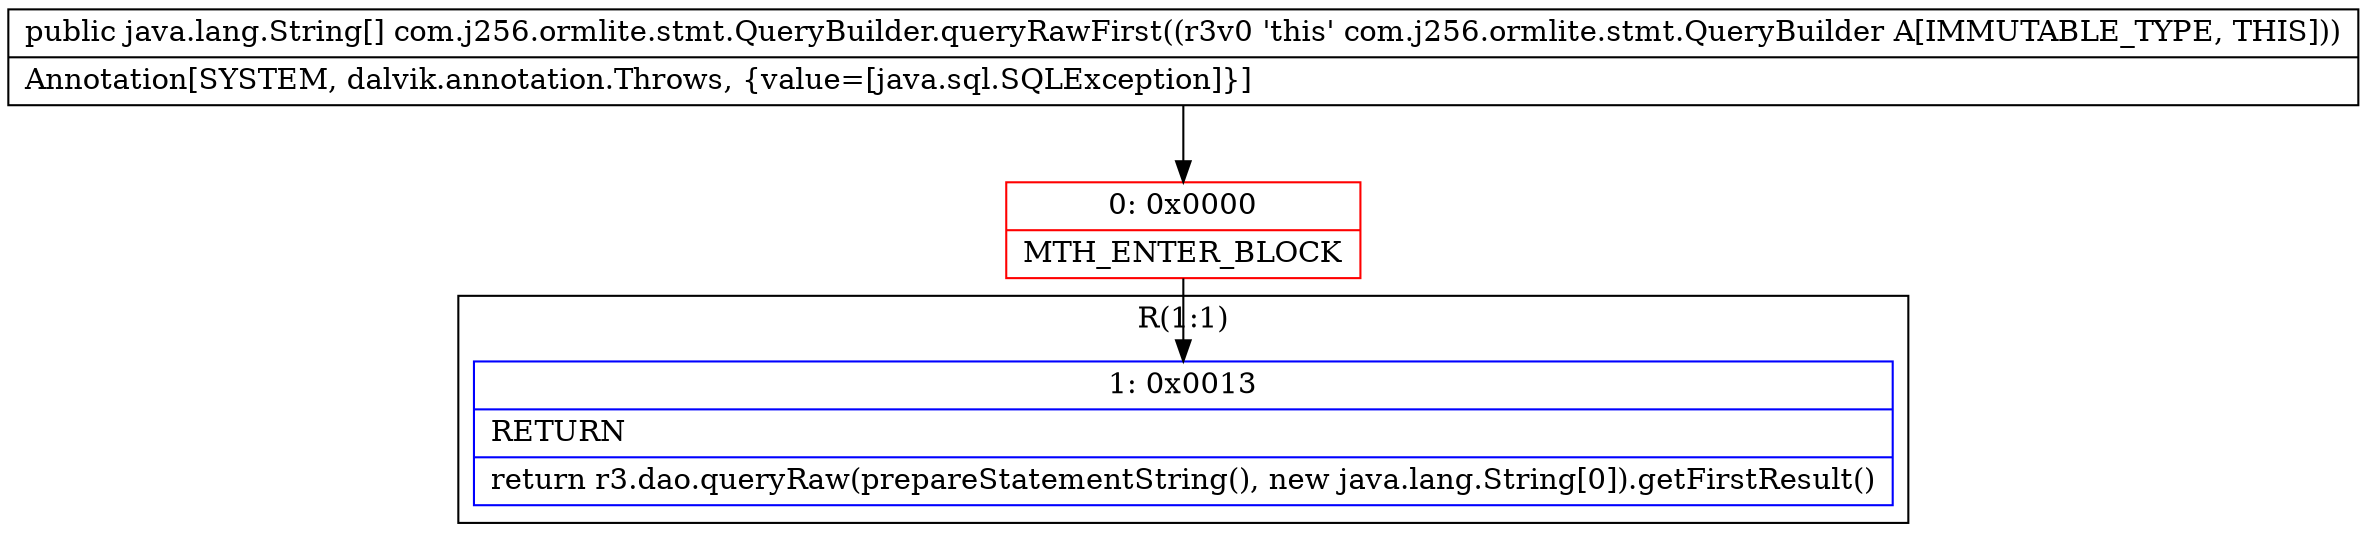 digraph "CFG forcom.j256.ormlite.stmt.QueryBuilder.queryRawFirst()[Ljava\/lang\/String;" {
subgraph cluster_Region_1649680206 {
label = "R(1:1)";
node [shape=record,color=blue];
Node_1 [shape=record,label="{1\:\ 0x0013|RETURN\l|return r3.dao.queryRaw(prepareStatementString(), new java.lang.String[0]).getFirstResult()\l}"];
}
Node_0 [shape=record,color=red,label="{0\:\ 0x0000|MTH_ENTER_BLOCK\l}"];
MethodNode[shape=record,label="{public java.lang.String[] com.j256.ormlite.stmt.QueryBuilder.queryRawFirst((r3v0 'this' com.j256.ormlite.stmt.QueryBuilder A[IMMUTABLE_TYPE, THIS]))  | Annotation[SYSTEM, dalvik.annotation.Throws, \{value=[java.sql.SQLException]\}]\l}"];
MethodNode -> Node_0;
Node_0 -> Node_1;
}

